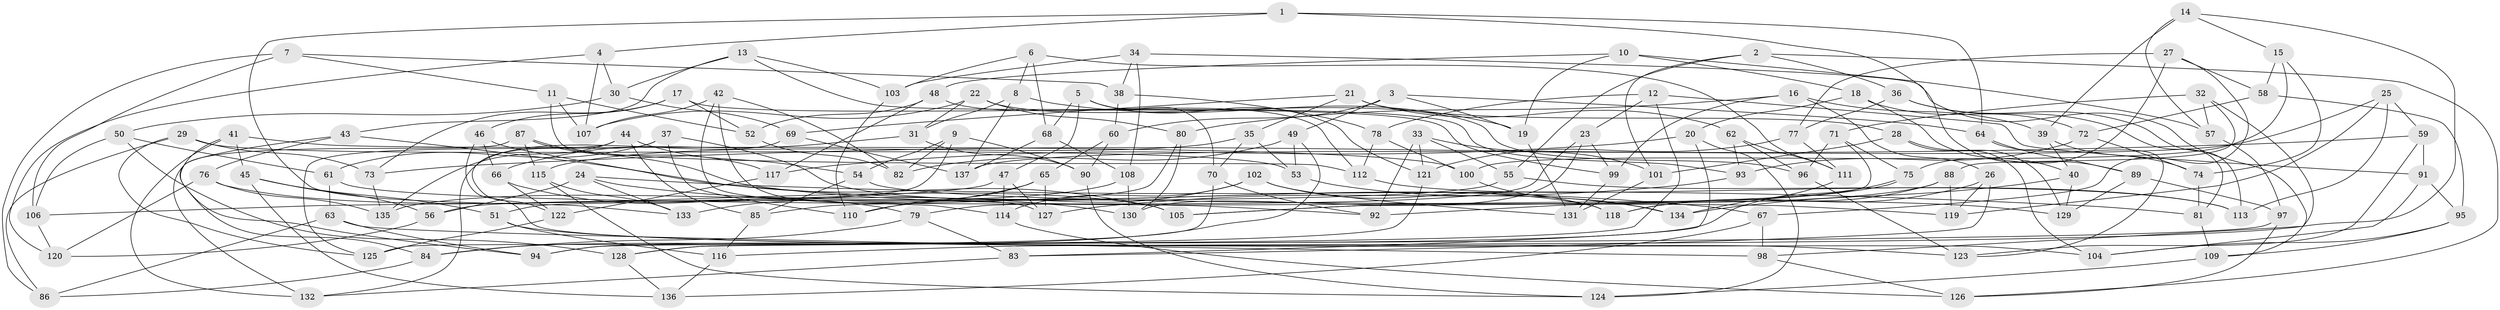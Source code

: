 // coarse degree distribution, {5: 0.11627906976744186, 6: 0.47674418604651164, 4: 0.4069767441860465}
// Generated by graph-tools (version 1.1) at 2025/42/03/06/25 10:42:18]
// undirected, 137 vertices, 274 edges
graph export_dot {
graph [start="1"]
  node [color=gray90,style=filled];
  1;
  2;
  3;
  4;
  5;
  6;
  7;
  8;
  9;
  10;
  11;
  12;
  13;
  14;
  15;
  16;
  17;
  18;
  19;
  20;
  21;
  22;
  23;
  24;
  25;
  26;
  27;
  28;
  29;
  30;
  31;
  32;
  33;
  34;
  35;
  36;
  37;
  38;
  39;
  40;
  41;
  42;
  43;
  44;
  45;
  46;
  47;
  48;
  49;
  50;
  51;
  52;
  53;
  54;
  55;
  56;
  57;
  58;
  59;
  60;
  61;
  62;
  63;
  64;
  65;
  66;
  67;
  68;
  69;
  70;
  71;
  72;
  73;
  74;
  75;
  76;
  77;
  78;
  79;
  80;
  81;
  82;
  83;
  84;
  85;
  86;
  87;
  88;
  89;
  90;
  91;
  92;
  93;
  94;
  95;
  96;
  97;
  98;
  99;
  100;
  101;
  102;
  103;
  104;
  105;
  106;
  107;
  108;
  109;
  110;
  111;
  112;
  113;
  114;
  115;
  116;
  117;
  118;
  119;
  120;
  121;
  122;
  123;
  124;
  125;
  126;
  127;
  128;
  129;
  130;
  131;
  132;
  133;
  134;
  135;
  136;
  137;
  1 -- 89;
  1 -- 4;
  1 -- 133;
  1 -- 64;
  2 -- 55;
  2 -- 36;
  2 -- 101;
  2 -- 126;
  3 -- 64;
  3 -- 19;
  3 -- 49;
  3 -- 60;
  4 -- 30;
  4 -- 107;
  4 -- 120;
  5 -- 70;
  5 -- 121;
  5 -- 68;
  5 -- 47;
  6 -- 103;
  6 -- 8;
  6 -- 111;
  6 -- 68;
  7 -- 11;
  7 -- 38;
  7 -- 86;
  7 -- 106;
  8 -- 137;
  8 -- 19;
  8 -- 31;
  9 -- 51;
  9 -- 90;
  9 -- 54;
  9 -- 82;
  10 -- 57;
  10 -- 19;
  10 -- 18;
  10 -- 48;
  11 -- 52;
  11 -- 112;
  11 -- 107;
  12 -- 78;
  12 -- 91;
  12 -- 23;
  12 -- 94;
  13 -- 103;
  13 -- 43;
  13 -- 93;
  13 -- 30;
  14 -- 39;
  14 -- 57;
  14 -- 15;
  14 -- 116;
  15 -- 58;
  15 -- 100;
  15 -- 74;
  16 -- 80;
  16 -- 99;
  16 -- 39;
  16 -- 26;
  17 -- 99;
  17 -- 52;
  17 -- 73;
  17 -- 46;
  18 -- 72;
  18 -- 40;
  18 -- 20;
  19 -- 131;
  20 -- 124;
  20 -- 117;
  20 -- 83;
  21 -- 69;
  21 -- 62;
  21 -- 28;
  21 -- 35;
  22 -- 96;
  22 -- 107;
  22 -- 80;
  22 -- 31;
  23 -- 130;
  23 -- 99;
  23 -- 79;
  24 -- 130;
  24 -- 81;
  24 -- 133;
  24 -- 56;
  25 -- 59;
  25 -- 137;
  25 -- 113;
  25 -- 119;
  26 -- 119;
  26 -- 83;
  26 -- 118;
  27 -- 75;
  27 -- 77;
  27 -- 58;
  27 -- 67;
  28 -- 129;
  28 -- 101;
  28 -- 104;
  29 -- 86;
  29 -- 53;
  29 -- 125;
  29 -- 73;
  30 -- 69;
  30 -- 50;
  31 -- 66;
  31 -- 90;
  32 -- 71;
  32 -- 57;
  32 -- 88;
  32 -- 98;
  33 -- 101;
  33 -- 55;
  33 -- 121;
  33 -- 92;
  34 -- 108;
  34 -- 103;
  34 -- 38;
  34 -- 109;
  35 -- 115;
  35 -- 53;
  35 -- 70;
  36 -- 113;
  36 -- 81;
  36 -- 77;
  37 -- 118;
  37 -- 61;
  37 -- 110;
  37 -- 122;
  38 -- 60;
  38 -- 78;
  39 -- 40;
  39 -- 74;
  40 -- 134;
  40 -- 129;
  41 -- 94;
  41 -- 132;
  41 -- 100;
  41 -- 45;
  42 -- 82;
  42 -- 107;
  42 -- 127;
  42 -- 114;
  43 -- 76;
  43 -- 84;
  43 -- 67;
  44 -- 54;
  44 -- 125;
  44 -- 135;
  44 -- 85;
  45 -- 51;
  45 -- 136;
  45 -- 56;
  46 -- 104;
  46 -- 66;
  46 -- 105;
  47 -- 127;
  47 -- 106;
  47 -- 114;
  48 -- 112;
  48 -- 117;
  48 -- 52;
  49 -- 82;
  49 -- 84;
  49 -- 53;
  50 -- 128;
  50 -- 61;
  50 -- 106;
  51 -- 123;
  51 -- 116;
  52 -- 82;
  53 -- 134;
  54 -- 85;
  54 -- 119;
  55 -- 56;
  55 -- 113;
  56 -- 120;
  57 -- 97;
  58 -- 95;
  58 -- 72;
  59 -- 123;
  59 -- 91;
  59 -- 73;
  60 -- 65;
  60 -- 90;
  61 -- 63;
  61 -- 92;
  62 -- 111;
  62 -- 93;
  62 -- 96;
  63 -- 86;
  63 -- 98;
  63 -- 94;
  64 -- 123;
  64 -- 89;
  65 -- 133;
  65 -- 127;
  65 -- 110;
  66 -- 122;
  66 -- 79;
  67 -- 136;
  67 -- 98;
  68 -- 108;
  68 -- 137;
  69 -- 132;
  69 -- 137;
  70 -- 125;
  70 -- 92;
  71 -- 105;
  71 -- 75;
  71 -- 96;
  72 -- 74;
  72 -- 93;
  73 -- 135;
  74 -- 81;
  75 -- 94;
  75 -- 105;
  76 -- 105;
  76 -- 120;
  76 -- 135;
  77 -- 121;
  77 -- 111;
  78 -- 112;
  78 -- 100;
  79 -- 83;
  79 -- 84;
  80 -- 85;
  80 -- 130;
  81 -- 109;
  83 -- 132;
  84 -- 86;
  85 -- 116;
  87 -- 132;
  87 -- 117;
  87 -- 115;
  87 -- 129;
  88 -- 118;
  88 -- 92;
  88 -- 119;
  89 -- 97;
  89 -- 129;
  90 -- 124;
  91 -- 104;
  91 -- 95;
  93 -- 127;
  95 -- 109;
  95 -- 104;
  96 -- 123;
  97 -- 126;
  97 -- 128;
  98 -- 126;
  99 -- 131;
  100 -- 134;
  101 -- 131;
  102 -- 110;
  102 -- 118;
  102 -- 131;
  102 -- 114;
  103 -- 110;
  106 -- 120;
  108 -- 130;
  108 -- 135;
  109 -- 124;
  111 -- 134;
  112 -- 113;
  114 -- 126;
  115 -- 133;
  115 -- 124;
  116 -- 136;
  117 -- 122;
  121 -- 128;
  122 -- 125;
  128 -- 136;
}
